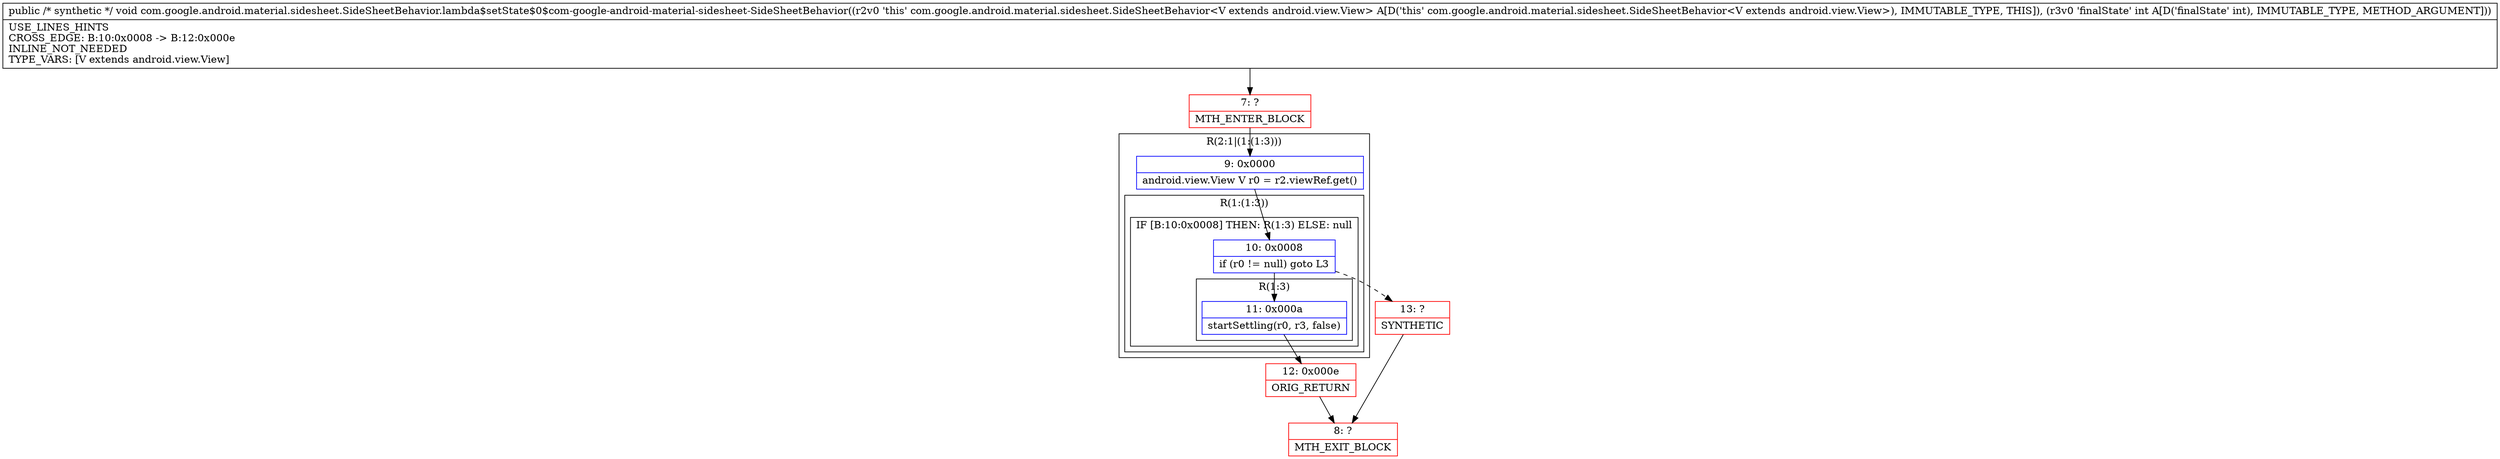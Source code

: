 digraph "CFG forcom.google.android.material.sidesheet.SideSheetBehavior.lambda$setState$0$com\-google\-android\-material\-sidesheet\-SideSheetBehavior(I)V" {
subgraph cluster_Region_1817735007 {
label = "R(2:1|(1:(1:3)))";
node [shape=record,color=blue];
Node_9 [shape=record,label="{9\:\ 0x0000|android.view.View V r0 = r2.viewRef.get()\l}"];
subgraph cluster_Region_443061495 {
label = "R(1:(1:3))";
node [shape=record,color=blue];
subgraph cluster_IfRegion_1803534553 {
label = "IF [B:10:0x0008] THEN: R(1:3) ELSE: null";
node [shape=record,color=blue];
Node_10 [shape=record,label="{10\:\ 0x0008|if (r0 != null) goto L3\l}"];
subgraph cluster_Region_1292832931 {
label = "R(1:3)";
node [shape=record,color=blue];
Node_11 [shape=record,label="{11\:\ 0x000a|startSettling(r0, r3, false)\l}"];
}
}
}
}
Node_7 [shape=record,color=red,label="{7\:\ ?|MTH_ENTER_BLOCK\l}"];
Node_12 [shape=record,color=red,label="{12\:\ 0x000e|ORIG_RETURN\l}"];
Node_8 [shape=record,color=red,label="{8\:\ ?|MTH_EXIT_BLOCK\l}"];
Node_13 [shape=record,color=red,label="{13\:\ ?|SYNTHETIC\l}"];
MethodNode[shape=record,label="{public \/* synthetic *\/ void com.google.android.material.sidesheet.SideSheetBehavior.lambda$setState$0$com\-google\-android\-material\-sidesheet\-SideSheetBehavior((r2v0 'this' com.google.android.material.sidesheet.SideSheetBehavior\<V extends android.view.View\> A[D('this' com.google.android.material.sidesheet.SideSheetBehavior\<V extends android.view.View\>), IMMUTABLE_TYPE, THIS]), (r3v0 'finalState' int A[D('finalState' int), IMMUTABLE_TYPE, METHOD_ARGUMENT]))  | USE_LINES_HINTS\lCROSS_EDGE: B:10:0x0008 \-\> B:12:0x000e\lINLINE_NOT_NEEDED\lTYPE_VARS: [V extends android.view.View]\l}"];
MethodNode -> Node_7;Node_9 -> Node_10;
Node_10 -> Node_11;
Node_10 -> Node_13[style=dashed];
Node_11 -> Node_12;
Node_7 -> Node_9;
Node_12 -> Node_8;
Node_13 -> Node_8;
}

